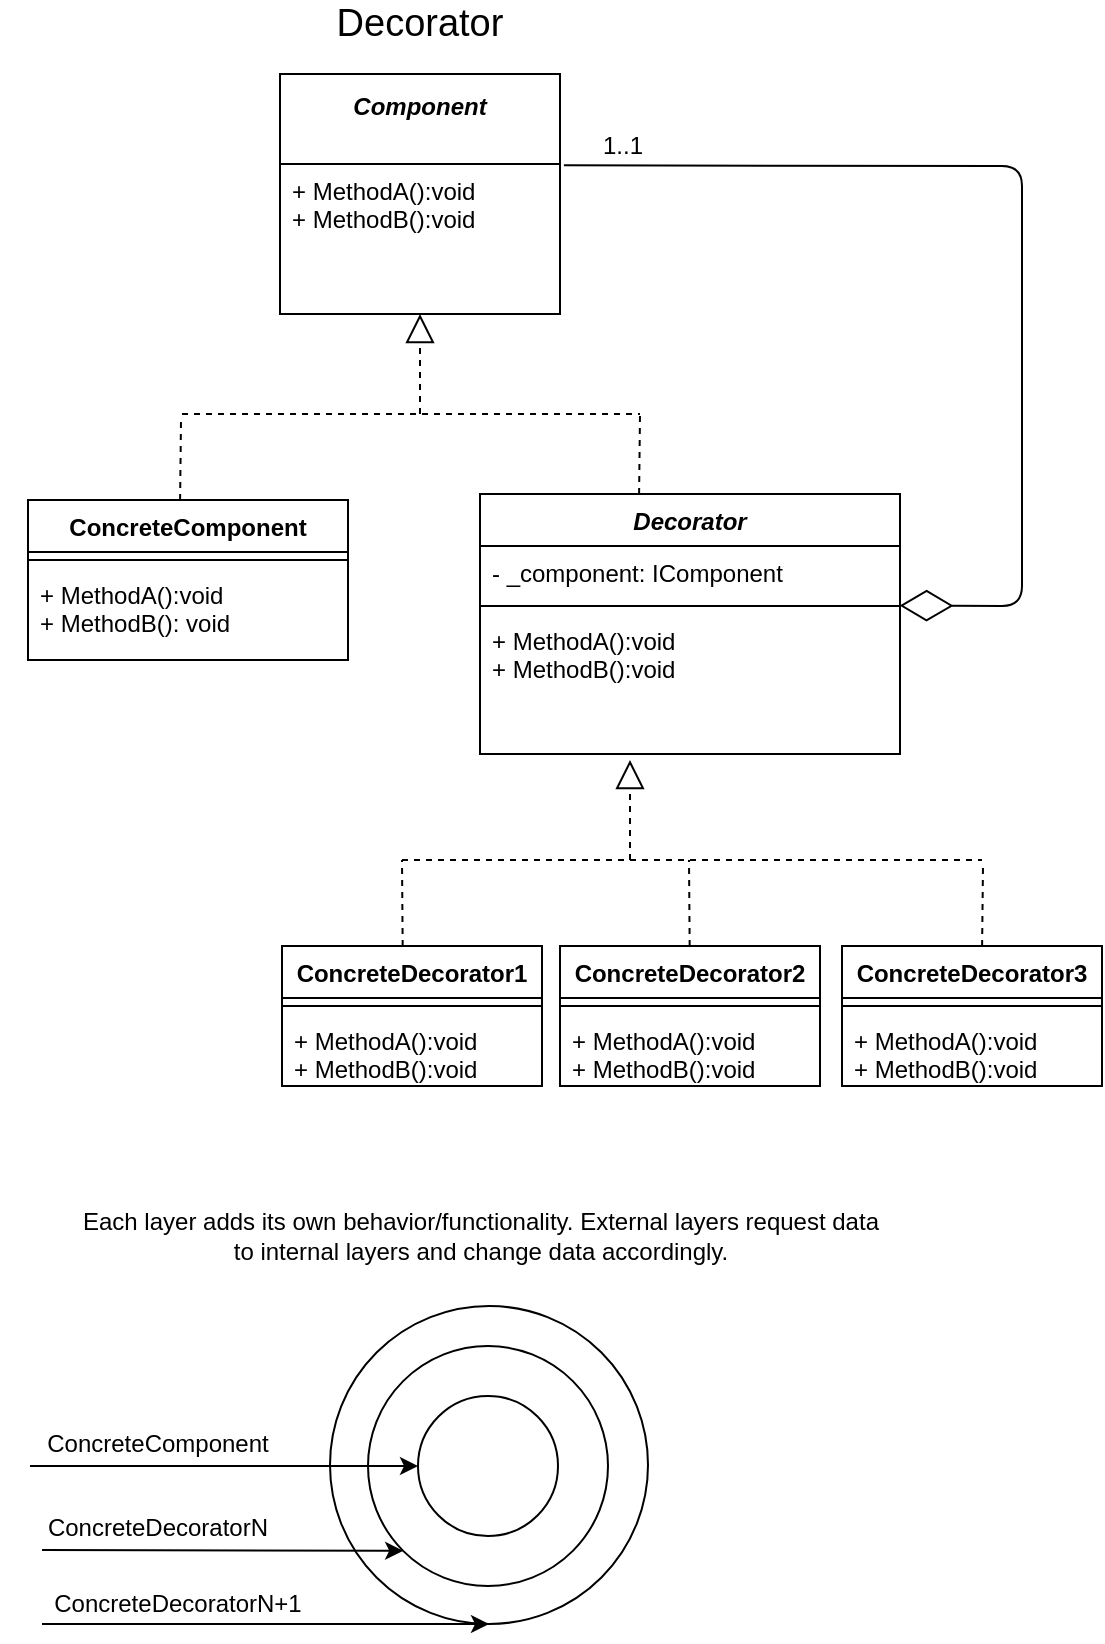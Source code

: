 <mxfile version="10.6.1" type="device"><diagram id="-gsw-VVgf9A9yLhXVZGT" name="Page-1"><mxGraphModel dx="1508" dy="772" grid="1" gridSize="10" guides="1" tooltips="1" connect="1" arrows="1" fold="1" page="1" pageScale="1" pageWidth="850" pageHeight="1100" math="0" shadow="0"><root><mxCell id="0"/><mxCell id="1" parent="0"/><mxCell id="MZfRiQzEunTgjosjdE4q-1" value="Decorator" style="swimlane;fontStyle=3;align=center;verticalAlign=top;childLayout=stackLayout;horizontal=1;startSize=26;horizontalStack=0;resizeParent=1;resizeParentMax=0;resizeLast=0;collapsible=1;marginBottom=0;" vertex="1" parent="1"><mxGeometry x="369" y="254" width="210" height="130" as="geometry"/></mxCell><mxCell id="MZfRiQzEunTgjosjdE4q-2" value="- _component: IComponent" style="text;strokeColor=none;fillColor=none;align=left;verticalAlign=top;spacingLeft=4;spacingRight=4;overflow=hidden;rotatable=0;points=[[0,0.5],[1,0.5]];portConstraint=eastwest;" vertex="1" parent="MZfRiQzEunTgjosjdE4q-1"><mxGeometry y="26" width="210" height="26" as="geometry"/></mxCell><mxCell id="MZfRiQzEunTgjosjdE4q-3" value="" style="line;strokeWidth=1;fillColor=none;align=left;verticalAlign=middle;spacingTop=-1;spacingLeft=3;spacingRight=3;rotatable=0;labelPosition=right;points=[];portConstraint=eastwest;" vertex="1" parent="MZfRiQzEunTgjosjdE4q-1"><mxGeometry y="52" width="210" height="8" as="geometry"/></mxCell><mxCell id="MZfRiQzEunTgjosjdE4q-4" value="+ MethodA():void&#10;+ MethodB():void&#10;&#10;" style="text;strokeColor=none;fillColor=none;align=left;verticalAlign=top;spacingLeft=4;spacingRight=4;overflow=hidden;rotatable=0;points=[[0,0.5],[1,0.5]];portConstraint=eastwest;" vertex="1" parent="MZfRiQzEunTgjosjdE4q-1"><mxGeometry y="60" width="210" height="70" as="geometry"/></mxCell><mxCell id="MZfRiQzEunTgjosjdE4q-5" value="ConcreteComponent" style="swimlane;fontStyle=1;align=center;verticalAlign=top;childLayout=stackLayout;horizontal=1;startSize=26;horizontalStack=0;resizeParent=1;resizeParentMax=0;resizeLast=0;collapsible=1;marginBottom=0;" vertex="1" parent="1"><mxGeometry x="143" y="257" width="160" height="80" as="geometry"/></mxCell><mxCell id="MZfRiQzEunTgjosjdE4q-6" value="" style="line;strokeWidth=1;fillColor=none;align=left;verticalAlign=middle;spacingTop=-1;spacingLeft=3;spacingRight=3;rotatable=0;labelPosition=right;points=[];portConstraint=eastwest;" vertex="1" parent="MZfRiQzEunTgjosjdE4q-5"><mxGeometry y="26" width="160" height="8" as="geometry"/></mxCell><mxCell id="MZfRiQzEunTgjosjdE4q-7" value="+ MethodA():void&#10;+ MethodB(): void&#10;" style="text;strokeColor=none;fillColor=none;align=left;verticalAlign=top;spacingLeft=4;spacingRight=4;overflow=hidden;rotatable=0;points=[[0,0.5],[1,0.5]];portConstraint=eastwest;" vertex="1" parent="MZfRiQzEunTgjosjdE4q-5"><mxGeometry y="34" width="160" height="46" as="geometry"/></mxCell><mxCell id="MZfRiQzEunTgjosjdE4q-8" value="" style="endArrow=diamondThin;endFill=0;endSize=24;html=1;exitX=1.014;exitY=0.009;exitDx=0;exitDy=0;exitPerimeter=0;entryX=0.999;entryY=0.472;entryDx=0;entryDy=0;entryPerimeter=0;" edge="1" parent="1" source="MZfRiQzEunTgjosjdE4q-13" target="MZfRiQzEunTgjosjdE4q-3"><mxGeometry width="160" relative="1" as="geometry"><mxPoint x="394" y="114" as="sourcePoint"/><mxPoint x="610" y="340" as="targetPoint"/><Array as="points"><mxPoint x="640" y="90"/><mxPoint x="640" y="310"/></Array></mxGeometry></mxCell><mxCell id="MZfRiQzEunTgjosjdE4q-52" value="1..1" style="text;html=1;resizable=0;points=[];align=center;verticalAlign=middle;labelBackgroundColor=#ffffff;" vertex="1" connectable="0" parent="MZfRiQzEunTgjosjdE4q-8"><mxGeometry x="-0.893" relative="1" as="geometry"><mxPoint x="1.5" y="-10" as="offset"/></mxGeometry></mxCell><mxCell id="MZfRiQzEunTgjosjdE4q-9" value="" style="endArrow=block;dashed=1;endFill=0;endSize=12;html=1;" edge="1" parent="1"><mxGeometry width="160" relative="1" as="geometry"><mxPoint x="339" y="214.0" as="sourcePoint"/><mxPoint x="339" y="164" as="targetPoint"/></mxGeometry></mxCell><mxCell id="MZfRiQzEunTgjosjdE4q-10" value="" style="endArrow=none;dashed=1;html=1;" edge="1" parent="1"><mxGeometry width="50" height="50" relative="1" as="geometry"><mxPoint x="220" y="214.0" as="sourcePoint"/><mxPoint x="449" y="214.0" as="targetPoint"/></mxGeometry></mxCell><mxCell id="MZfRiQzEunTgjosjdE4q-11" value="" style="endArrow=none;dashed=1;html=1;exitX=0.5;exitY=0;exitDx=0;exitDy=0;" edge="1" parent="1"><mxGeometry width="50" height="50" relative="1" as="geometry"><mxPoint x="448.548" y="254.0" as="sourcePoint"/><mxPoint x="449" y="214.0" as="targetPoint"/></mxGeometry></mxCell><mxCell id="MZfRiQzEunTgjosjdE4q-12" value="Component&#10;" style="swimlane;fontStyle=3;childLayout=stackLayout;horizontal=1;startSize=45;fillColor=none;horizontalStack=0;resizeParent=1;resizeParentMax=0;resizeLast=0;collapsible=1;marginBottom=0;" vertex="1" parent="1"><mxGeometry x="269" y="44" width="140" height="120" as="geometry"/></mxCell><mxCell id="MZfRiQzEunTgjosjdE4q-13" value="+ MethodA():void&#10;+ MethodB():void&#10;" style="text;strokeColor=none;fillColor=none;align=left;verticalAlign=top;spacingLeft=4;spacingRight=4;overflow=hidden;rotatable=0;points=[[0,0.5],[1,0.5]];portConstraint=eastwest;" vertex="1" parent="MZfRiQzEunTgjosjdE4q-12"><mxGeometry y="45" width="140" height="75" as="geometry"/></mxCell><mxCell id="MZfRiQzEunTgjosjdE4q-14" value="&lt;font style=&quot;font-size: 19px&quot;&gt;Decorator&lt;/font&gt;" style="text;html=1;strokeColor=none;fillColor=none;align=center;verticalAlign=middle;whiteSpace=wrap;rounded=0;" vertex="1" parent="1"><mxGeometry x="129" y="8.889" width="420" height="20" as="geometry"/></mxCell><mxCell id="MZfRiQzEunTgjosjdE4q-19" value="" style="endArrow=block;dashed=1;endFill=0;endSize=12;html=1;" edge="1" parent="1"><mxGeometry width="160" relative="1" as="geometry"><mxPoint x="444" y="437" as="sourcePoint"/><mxPoint x="444" y="387" as="targetPoint"/></mxGeometry></mxCell><mxCell id="MZfRiQzEunTgjosjdE4q-20" value="" style="endArrow=none;dashed=1;html=1;" edge="1" parent="1"><mxGeometry width="50" height="50" relative="1" as="geometry"><mxPoint x="330" y="437" as="sourcePoint"/><mxPoint x="620.0" y="437" as="targetPoint"/></mxGeometry></mxCell><mxCell id="MZfRiQzEunTgjosjdE4q-21" value="" style="endArrow=none;dashed=1;html=1;exitX=0.5;exitY=0;exitDx=0;exitDy=0;" edge="1" parent="1"><mxGeometry width="50" height="50" relative="1" as="geometry"><mxPoint x="330.333" y="480" as="sourcePoint"/><mxPoint x="330" y="437" as="targetPoint"/></mxGeometry></mxCell><mxCell id="MZfRiQzEunTgjosjdE4q-22" value="" style="endArrow=none;dashed=1;html=1;exitX=0.5;exitY=0;exitDx=0;exitDy=0;" edge="1" parent="1"><mxGeometry width="50" height="50" relative="1" as="geometry"><mxPoint x="620.048" y="480" as="sourcePoint"/><mxPoint x="620.5" y="440" as="targetPoint"/></mxGeometry></mxCell><mxCell id="MZfRiQzEunTgjosjdE4q-23" value="ConcreteDecorator1" style="swimlane;fontStyle=1;align=center;verticalAlign=top;childLayout=stackLayout;horizontal=1;startSize=26;horizontalStack=0;resizeParent=1;resizeParentMax=0;resizeLast=0;collapsible=1;marginBottom=0;" vertex="1" parent="1"><mxGeometry x="270" y="480" width="130" height="70" as="geometry"/></mxCell><mxCell id="MZfRiQzEunTgjosjdE4q-24" value="" style="line;strokeWidth=1;fillColor=none;align=left;verticalAlign=middle;spacingTop=-1;spacingLeft=3;spacingRight=3;rotatable=0;labelPosition=right;points=[];portConstraint=eastwest;" vertex="1" parent="MZfRiQzEunTgjosjdE4q-23"><mxGeometry y="26" width="130" height="8" as="geometry"/></mxCell><mxCell id="MZfRiQzEunTgjosjdE4q-25" value="+ MethodA():void&#10;+ MethodB():void&#10;" style="text;strokeColor=none;fillColor=none;align=left;verticalAlign=top;spacingLeft=4;spacingRight=4;overflow=hidden;rotatable=0;points=[[0,0.5],[1,0.5]];portConstraint=eastwest;" vertex="1" parent="MZfRiQzEunTgjosjdE4q-23"><mxGeometry y="34" width="130" height="36" as="geometry"/></mxCell><mxCell id="MZfRiQzEunTgjosjdE4q-26" value="ConcreteDecorator2" style="swimlane;fontStyle=1;align=center;verticalAlign=top;childLayout=stackLayout;horizontal=1;startSize=26;horizontalStack=0;resizeParent=1;resizeParentMax=0;resizeLast=0;collapsible=1;marginBottom=0;" vertex="1" parent="1"><mxGeometry x="409" y="480" width="130" height="70" as="geometry"/></mxCell><mxCell id="MZfRiQzEunTgjosjdE4q-27" value="" style="line;strokeWidth=1;fillColor=none;align=left;verticalAlign=middle;spacingTop=-1;spacingLeft=3;spacingRight=3;rotatable=0;labelPosition=right;points=[];portConstraint=eastwest;" vertex="1" parent="MZfRiQzEunTgjosjdE4q-26"><mxGeometry y="26" width="130" height="8" as="geometry"/></mxCell><mxCell id="MZfRiQzEunTgjosjdE4q-28" value="+ MethodA():void&#10;+ MethodB():void&#10;" style="text;strokeColor=none;fillColor=none;align=left;verticalAlign=top;spacingLeft=4;spacingRight=4;overflow=hidden;rotatable=0;points=[[0,0.5],[1,0.5]];portConstraint=eastwest;" vertex="1" parent="MZfRiQzEunTgjosjdE4q-26"><mxGeometry y="34" width="130" height="36" as="geometry"/></mxCell><mxCell id="MZfRiQzEunTgjosjdE4q-29" value="ConcreteDecorator3" style="swimlane;fontStyle=1;align=center;verticalAlign=top;childLayout=stackLayout;horizontal=1;startSize=26;horizontalStack=0;resizeParent=1;resizeParentMax=0;resizeLast=0;collapsible=1;marginBottom=0;" vertex="1" parent="1"><mxGeometry x="550" y="480" width="130" height="70" as="geometry"/></mxCell><mxCell id="MZfRiQzEunTgjosjdE4q-30" value="" style="line;strokeWidth=1;fillColor=none;align=left;verticalAlign=middle;spacingTop=-1;spacingLeft=3;spacingRight=3;rotatable=0;labelPosition=right;points=[];portConstraint=eastwest;" vertex="1" parent="MZfRiQzEunTgjosjdE4q-29"><mxGeometry y="26" width="130" height="8" as="geometry"/></mxCell><mxCell id="MZfRiQzEunTgjosjdE4q-31" value="+ MethodA():void&#10;+ MethodB():void&#10;" style="text;strokeColor=none;fillColor=none;align=left;verticalAlign=top;spacingLeft=4;spacingRight=4;overflow=hidden;rotatable=0;points=[[0,0.5],[1,0.5]];portConstraint=eastwest;" vertex="1" parent="MZfRiQzEunTgjosjdE4q-29"><mxGeometry y="34" width="130" height="36" as="geometry"/></mxCell><mxCell id="MZfRiQzEunTgjosjdE4q-32" value="" style="endArrow=none;dashed=1;html=1;exitX=0.5;exitY=0;exitDx=0;exitDy=0;" edge="1" parent="1"><mxGeometry width="50" height="50" relative="1" as="geometry"><mxPoint x="473.833" y="480" as="sourcePoint"/><mxPoint x="473.5" y="437.0" as="targetPoint"/></mxGeometry></mxCell><mxCell id="MZfRiQzEunTgjosjdE4q-33" value="" style="endArrow=none;dashed=1;html=1;exitX=0.5;exitY=0;exitDx=0;exitDy=0;" edge="1" parent="1"><mxGeometry width="50" height="50" relative="1" as="geometry"><mxPoint x="219.048" y="257" as="sourcePoint"/><mxPoint x="219.5" y="217" as="targetPoint"/></mxGeometry></mxCell><mxCell id="MZfRiQzEunTgjosjdE4q-39" value="" style="ellipse;whiteSpace=wrap;html=1;aspect=fixed;fillColor=#FFFFFF;" vertex="1" parent="1"><mxGeometry x="294" y="660" width="159" height="159" as="geometry"/></mxCell><mxCell id="MZfRiQzEunTgjosjdE4q-40" value="" style="ellipse;whiteSpace=wrap;html=1;aspect=fixed;fillColor=#FFFFFF;" vertex="1" parent="1"><mxGeometry x="313" y="680" width="120" height="120" as="geometry"/></mxCell><mxCell id="MZfRiQzEunTgjosjdE4q-41" value="" style="ellipse;whiteSpace=wrap;html=1;aspect=fixed;fillColor=#FFFFFF;" vertex="1" parent="1"><mxGeometry x="338" y="705" width="70" height="70" as="geometry"/></mxCell><mxCell id="MZfRiQzEunTgjosjdE4q-42" value="" style="endArrow=classic;html=1;entryX=0;entryY=0.5;entryDx=0;entryDy=0;" edge="1" parent="1" target="MZfRiQzEunTgjosjdE4q-41"><mxGeometry width="50" height="50" relative="1" as="geometry"><mxPoint x="144" y="740" as="sourcePoint"/><mxPoint x="180" y="840" as="targetPoint"/></mxGeometry></mxCell><mxCell id="MZfRiQzEunTgjosjdE4q-43" value="" style="endArrow=classic;html=1;entryX=0;entryY=1;entryDx=0;entryDy=0;" edge="1" parent="1" target="MZfRiQzEunTgjosjdE4q-40"><mxGeometry width="50" height="50" relative="1" as="geometry"><mxPoint x="150" y="782" as="sourcePoint"/><mxPoint x="280" y="840" as="targetPoint"/></mxGeometry></mxCell><mxCell id="MZfRiQzEunTgjosjdE4q-44" value="" style="endArrow=classic;html=1;entryX=0.5;entryY=1;entryDx=0;entryDy=0;" edge="1" parent="1" target="MZfRiQzEunTgjosjdE4q-39"><mxGeometry width="50" height="50" relative="1" as="geometry"><mxPoint x="150" y="819" as="sourcePoint"/><mxPoint x="320" y="870" as="targetPoint"/></mxGeometry></mxCell><mxCell id="MZfRiQzEunTgjosjdE4q-45" value="ConcreteComponent" style="text;html=1;strokeColor=none;fillColor=none;align=center;verticalAlign=middle;whiteSpace=wrap;rounded=0;" vertex="1" parent="1"><mxGeometry x="143" y="718.5" width="130" height="21" as="geometry"/></mxCell><mxCell id="MZfRiQzEunTgjosjdE4q-46" value="ConcreteDecoratorN" style="text;html=1;strokeColor=none;fillColor=none;align=center;verticalAlign=middle;whiteSpace=wrap;rounded=0;" vertex="1" parent="1"><mxGeometry x="143" y="760" width="130" height="21" as="geometry"/></mxCell><mxCell id="MZfRiQzEunTgjosjdE4q-48" value="ConcreteDecoratorN+1" style="text;html=1;strokeColor=none;fillColor=none;align=center;verticalAlign=middle;whiteSpace=wrap;rounded=0;" vertex="1" parent="1"><mxGeometry x="153" y="798" width="130" height="21" as="geometry"/></mxCell><mxCell id="MZfRiQzEunTgjosjdE4q-49" value="Each layer adds its own behavior/functionality. External layers request data to internal layers and change data accordingly." style="text;html=1;strokeColor=none;fillColor=none;align=center;verticalAlign=middle;whiteSpace=wrap;rounded=0;" vertex="1" parent="1"><mxGeometry x="166" y="600" width="407" height="50" as="geometry"/></mxCell></root></mxGraphModel></diagram></mxfile>